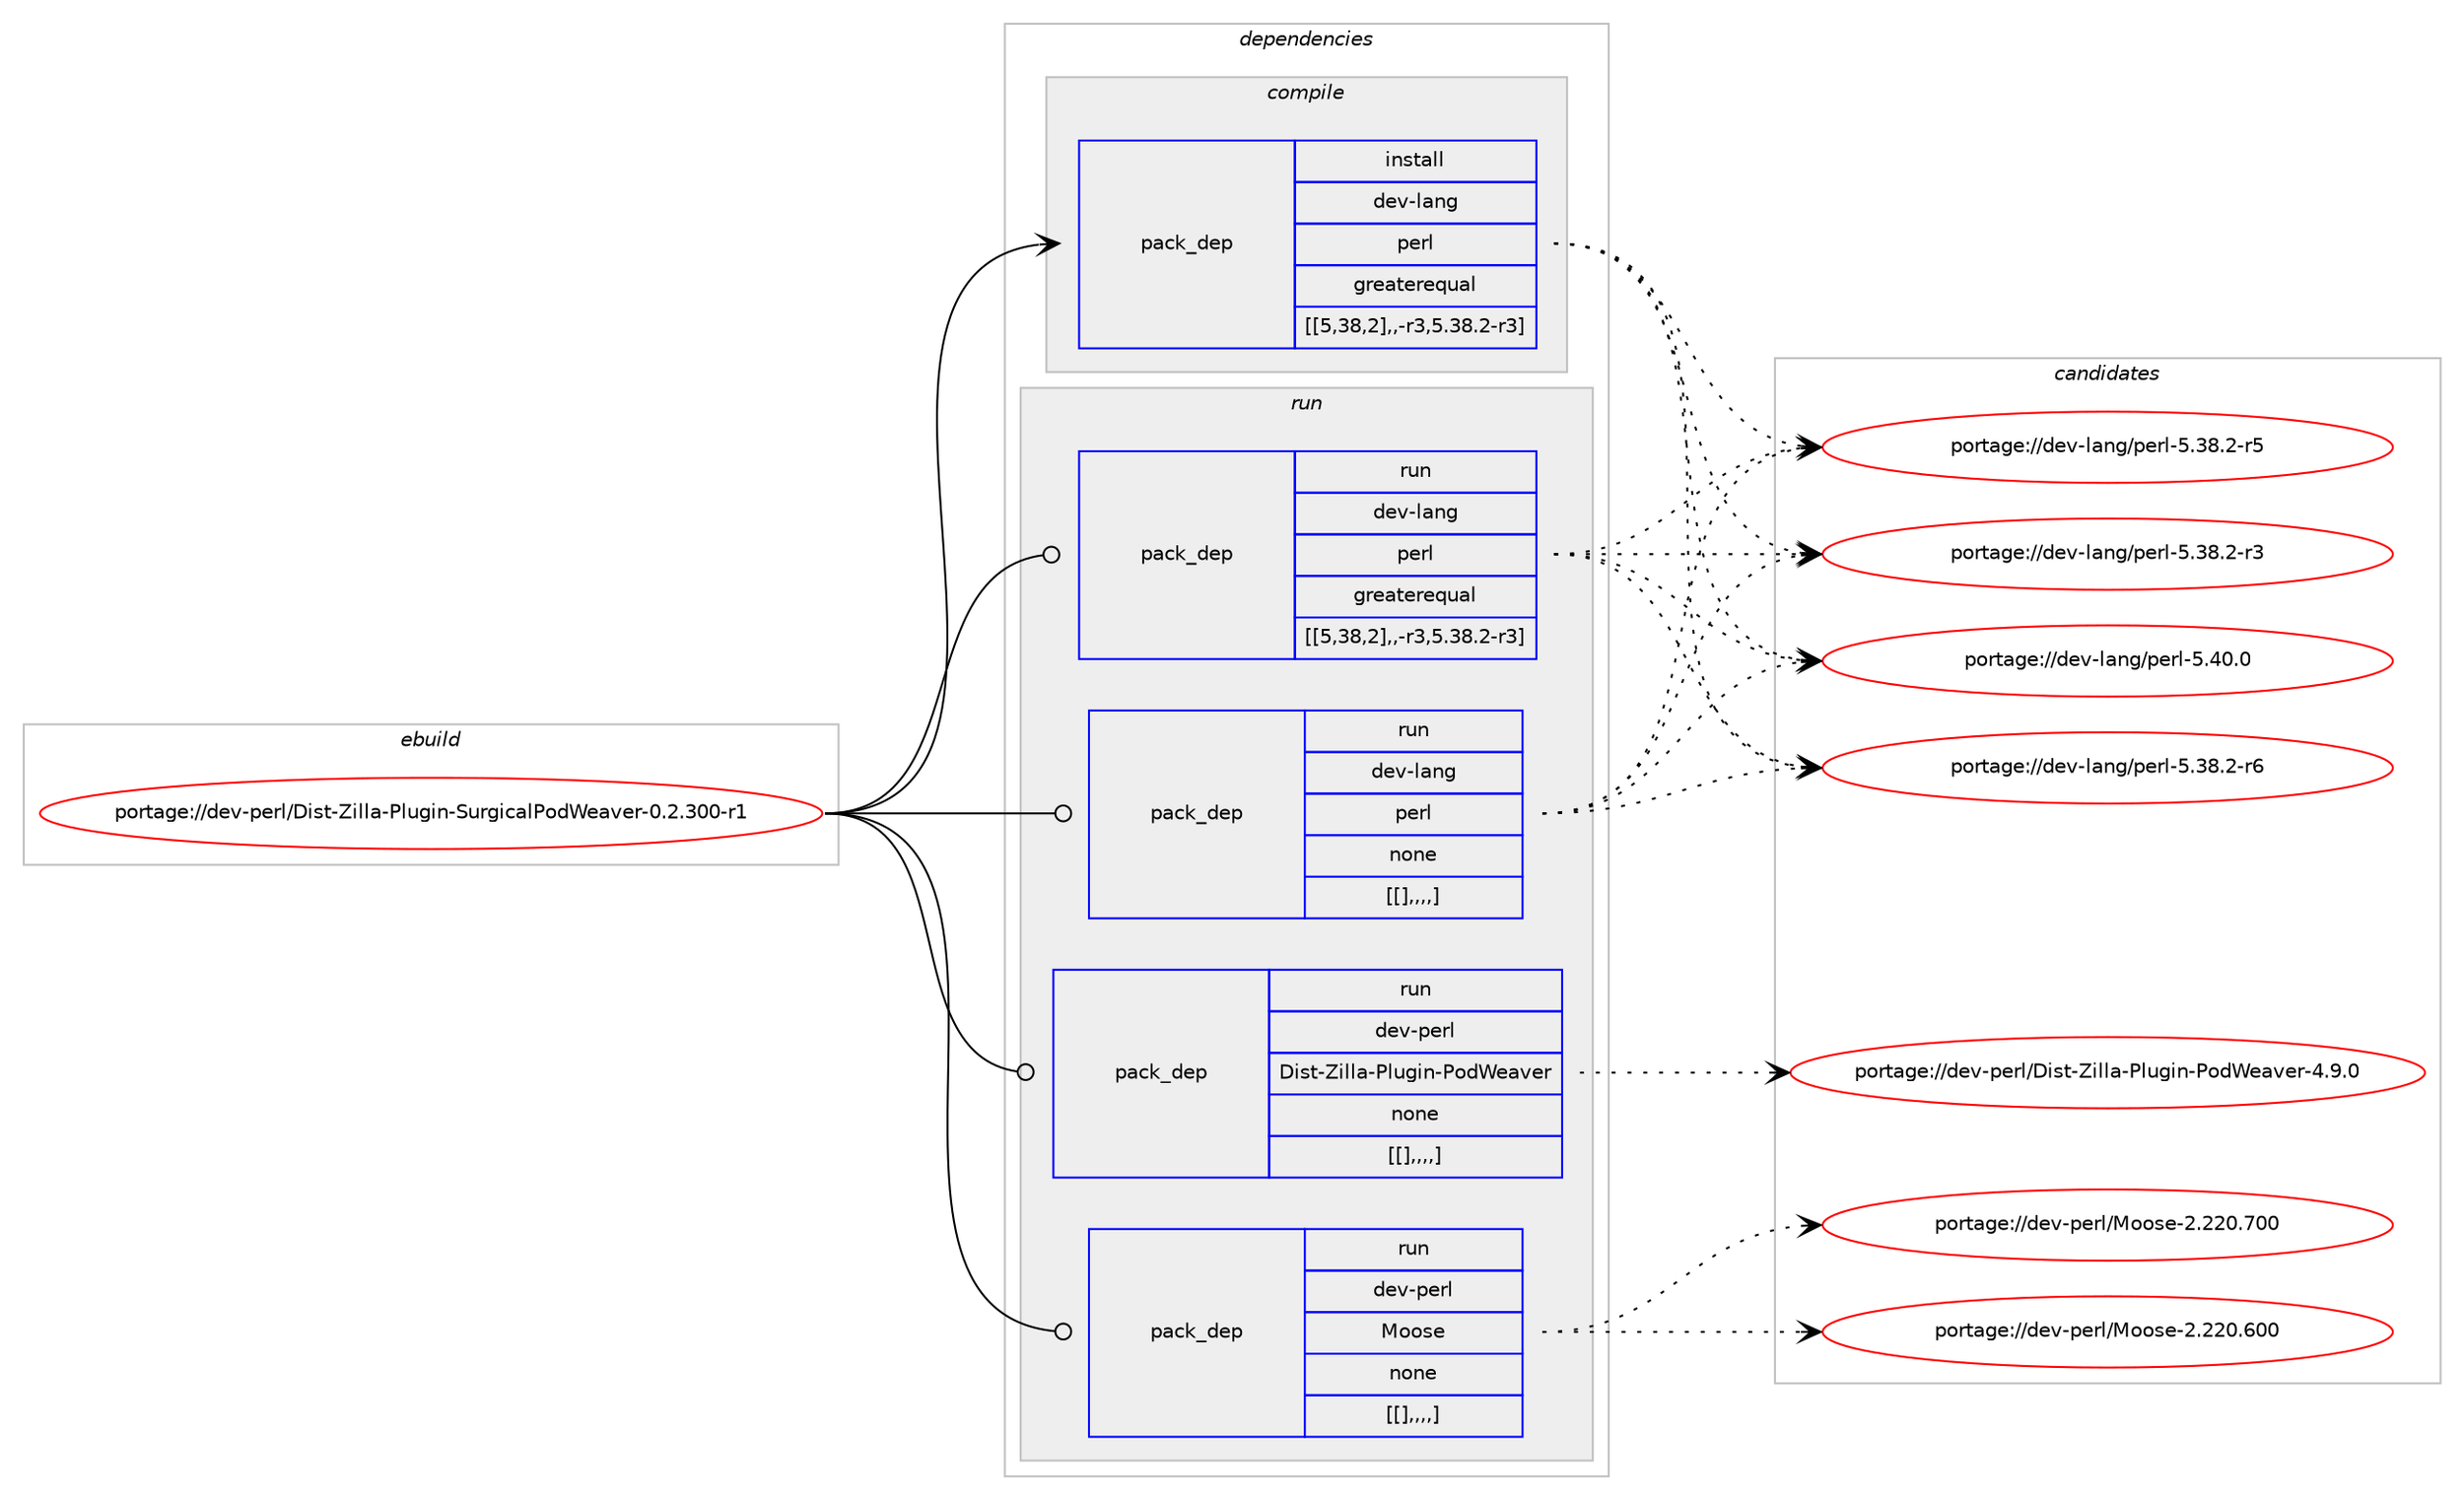digraph prolog {

# *************
# Graph options
# *************

newrank=true;
concentrate=true;
compound=true;
graph [rankdir=LR,fontname=Helvetica,fontsize=10,ranksep=1.5];#, ranksep=2.5, nodesep=0.2];
edge  [arrowhead=vee];
node  [fontname=Helvetica,fontsize=10];

# **********
# The ebuild
# **********

subgraph cluster_leftcol {
color=gray;
label=<<i>ebuild</i>>;
id [label="portage://dev-perl/Dist-Zilla-Plugin-SurgicalPodWeaver-0.2.300-r1", color=red, width=4, href="../dev-perl/Dist-Zilla-Plugin-SurgicalPodWeaver-0.2.300-r1.svg"];
}

# ****************
# The dependencies
# ****************

subgraph cluster_midcol {
color=gray;
label=<<i>dependencies</i>>;
subgraph cluster_compile {
fillcolor="#eeeeee";
style=filled;
label=<<i>compile</i>>;
subgraph pack98975 {
dependency131020 [label=<<TABLE BORDER="0" CELLBORDER="1" CELLSPACING="0" CELLPADDING="4" WIDTH="220"><TR><TD ROWSPAN="6" CELLPADDING="30">pack_dep</TD></TR><TR><TD WIDTH="110">install</TD></TR><TR><TD>dev-lang</TD></TR><TR><TD>perl</TD></TR><TR><TD>greaterequal</TD></TR><TR><TD>[[5,38,2],,-r3,5.38.2-r3]</TD></TR></TABLE>>, shape=none, color=blue];
}
id:e -> dependency131020:w [weight=20,style="solid",arrowhead="vee"];
}
subgraph cluster_compileandrun {
fillcolor="#eeeeee";
style=filled;
label=<<i>compile and run</i>>;
}
subgraph cluster_run {
fillcolor="#eeeeee";
style=filled;
label=<<i>run</i>>;
subgraph pack98976 {
dependency131021 [label=<<TABLE BORDER="0" CELLBORDER="1" CELLSPACING="0" CELLPADDING="4" WIDTH="220"><TR><TD ROWSPAN="6" CELLPADDING="30">pack_dep</TD></TR><TR><TD WIDTH="110">run</TD></TR><TR><TD>dev-lang</TD></TR><TR><TD>perl</TD></TR><TR><TD>greaterequal</TD></TR><TR><TD>[[5,38,2],,-r3,5.38.2-r3]</TD></TR></TABLE>>, shape=none, color=blue];
}
id:e -> dependency131021:w [weight=20,style="solid",arrowhead="odot"];
subgraph pack98977 {
dependency131022 [label=<<TABLE BORDER="0" CELLBORDER="1" CELLSPACING="0" CELLPADDING="4" WIDTH="220"><TR><TD ROWSPAN="6" CELLPADDING="30">pack_dep</TD></TR><TR><TD WIDTH="110">run</TD></TR><TR><TD>dev-lang</TD></TR><TR><TD>perl</TD></TR><TR><TD>none</TD></TR><TR><TD>[[],,,,]</TD></TR></TABLE>>, shape=none, color=blue];
}
id:e -> dependency131022:w [weight=20,style="solid",arrowhead="odot"];
subgraph pack98978 {
dependency131023 [label=<<TABLE BORDER="0" CELLBORDER="1" CELLSPACING="0" CELLPADDING="4" WIDTH="220"><TR><TD ROWSPAN="6" CELLPADDING="30">pack_dep</TD></TR><TR><TD WIDTH="110">run</TD></TR><TR><TD>dev-perl</TD></TR><TR><TD>Dist-Zilla-Plugin-PodWeaver</TD></TR><TR><TD>none</TD></TR><TR><TD>[[],,,,]</TD></TR></TABLE>>, shape=none, color=blue];
}
id:e -> dependency131023:w [weight=20,style="solid",arrowhead="odot"];
subgraph pack98979 {
dependency131024 [label=<<TABLE BORDER="0" CELLBORDER="1" CELLSPACING="0" CELLPADDING="4" WIDTH="220"><TR><TD ROWSPAN="6" CELLPADDING="30">pack_dep</TD></TR><TR><TD WIDTH="110">run</TD></TR><TR><TD>dev-perl</TD></TR><TR><TD>Moose</TD></TR><TR><TD>none</TD></TR><TR><TD>[[],,,,]</TD></TR></TABLE>>, shape=none, color=blue];
}
id:e -> dependency131024:w [weight=20,style="solid",arrowhead="odot"];
}
}

# **************
# The candidates
# **************

subgraph cluster_choices {
rank=same;
color=gray;
label=<<i>candidates</i>>;

subgraph choice98975 {
color=black;
nodesep=1;
choice10010111845108971101034711210111410845534652484648 [label="portage://dev-lang/perl-5.40.0", color=red, width=4,href="../dev-lang/perl-5.40.0.svg"];
choice100101118451089711010347112101114108455346515646504511454 [label="portage://dev-lang/perl-5.38.2-r6", color=red, width=4,href="../dev-lang/perl-5.38.2-r6.svg"];
choice100101118451089711010347112101114108455346515646504511453 [label="portage://dev-lang/perl-5.38.2-r5", color=red, width=4,href="../dev-lang/perl-5.38.2-r5.svg"];
choice100101118451089711010347112101114108455346515646504511451 [label="portage://dev-lang/perl-5.38.2-r3", color=red, width=4,href="../dev-lang/perl-5.38.2-r3.svg"];
dependency131020:e -> choice10010111845108971101034711210111410845534652484648:w [style=dotted,weight="100"];
dependency131020:e -> choice100101118451089711010347112101114108455346515646504511454:w [style=dotted,weight="100"];
dependency131020:e -> choice100101118451089711010347112101114108455346515646504511453:w [style=dotted,weight="100"];
dependency131020:e -> choice100101118451089711010347112101114108455346515646504511451:w [style=dotted,weight="100"];
}
subgraph choice98976 {
color=black;
nodesep=1;
choice10010111845108971101034711210111410845534652484648 [label="portage://dev-lang/perl-5.40.0", color=red, width=4,href="../dev-lang/perl-5.40.0.svg"];
choice100101118451089711010347112101114108455346515646504511454 [label="portage://dev-lang/perl-5.38.2-r6", color=red, width=4,href="../dev-lang/perl-5.38.2-r6.svg"];
choice100101118451089711010347112101114108455346515646504511453 [label="portage://dev-lang/perl-5.38.2-r5", color=red, width=4,href="../dev-lang/perl-5.38.2-r5.svg"];
choice100101118451089711010347112101114108455346515646504511451 [label="portage://dev-lang/perl-5.38.2-r3", color=red, width=4,href="../dev-lang/perl-5.38.2-r3.svg"];
dependency131021:e -> choice10010111845108971101034711210111410845534652484648:w [style=dotted,weight="100"];
dependency131021:e -> choice100101118451089711010347112101114108455346515646504511454:w [style=dotted,weight="100"];
dependency131021:e -> choice100101118451089711010347112101114108455346515646504511453:w [style=dotted,weight="100"];
dependency131021:e -> choice100101118451089711010347112101114108455346515646504511451:w [style=dotted,weight="100"];
}
subgraph choice98977 {
color=black;
nodesep=1;
choice10010111845108971101034711210111410845534652484648 [label="portage://dev-lang/perl-5.40.0", color=red, width=4,href="../dev-lang/perl-5.40.0.svg"];
choice100101118451089711010347112101114108455346515646504511454 [label="portage://dev-lang/perl-5.38.2-r6", color=red, width=4,href="../dev-lang/perl-5.38.2-r6.svg"];
choice100101118451089711010347112101114108455346515646504511453 [label="portage://dev-lang/perl-5.38.2-r5", color=red, width=4,href="../dev-lang/perl-5.38.2-r5.svg"];
choice100101118451089711010347112101114108455346515646504511451 [label="portage://dev-lang/perl-5.38.2-r3", color=red, width=4,href="../dev-lang/perl-5.38.2-r3.svg"];
dependency131022:e -> choice10010111845108971101034711210111410845534652484648:w [style=dotted,weight="100"];
dependency131022:e -> choice100101118451089711010347112101114108455346515646504511454:w [style=dotted,weight="100"];
dependency131022:e -> choice100101118451089711010347112101114108455346515646504511453:w [style=dotted,weight="100"];
dependency131022:e -> choice100101118451089711010347112101114108455346515646504511451:w [style=dotted,weight="100"];
}
subgraph choice98978 {
color=black;
nodesep=1;
choice100101118451121011141084768105115116459010510810897458010811710310511045801111008710197118101114455246574648 [label="portage://dev-perl/Dist-Zilla-Plugin-PodWeaver-4.9.0", color=red, width=4,href="../dev-perl/Dist-Zilla-Plugin-PodWeaver-4.9.0.svg"];
dependency131023:e -> choice100101118451121011141084768105115116459010510810897458010811710310511045801111008710197118101114455246574648:w [style=dotted,weight="100"];
}
subgraph choice98979 {
color=black;
nodesep=1;
choice10010111845112101114108477711111111510145504650504846554848 [label="portage://dev-perl/Moose-2.220.700", color=red, width=4,href="../dev-perl/Moose-2.220.700.svg"];
choice10010111845112101114108477711111111510145504650504846544848 [label="portage://dev-perl/Moose-2.220.600", color=red, width=4,href="../dev-perl/Moose-2.220.600.svg"];
dependency131024:e -> choice10010111845112101114108477711111111510145504650504846554848:w [style=dotted,weight="100"];
dependency131024:e -> choice10010111845112101114108477711111111510145504650504846544848:w [style=dotted,weight="100"];
}
}

}
